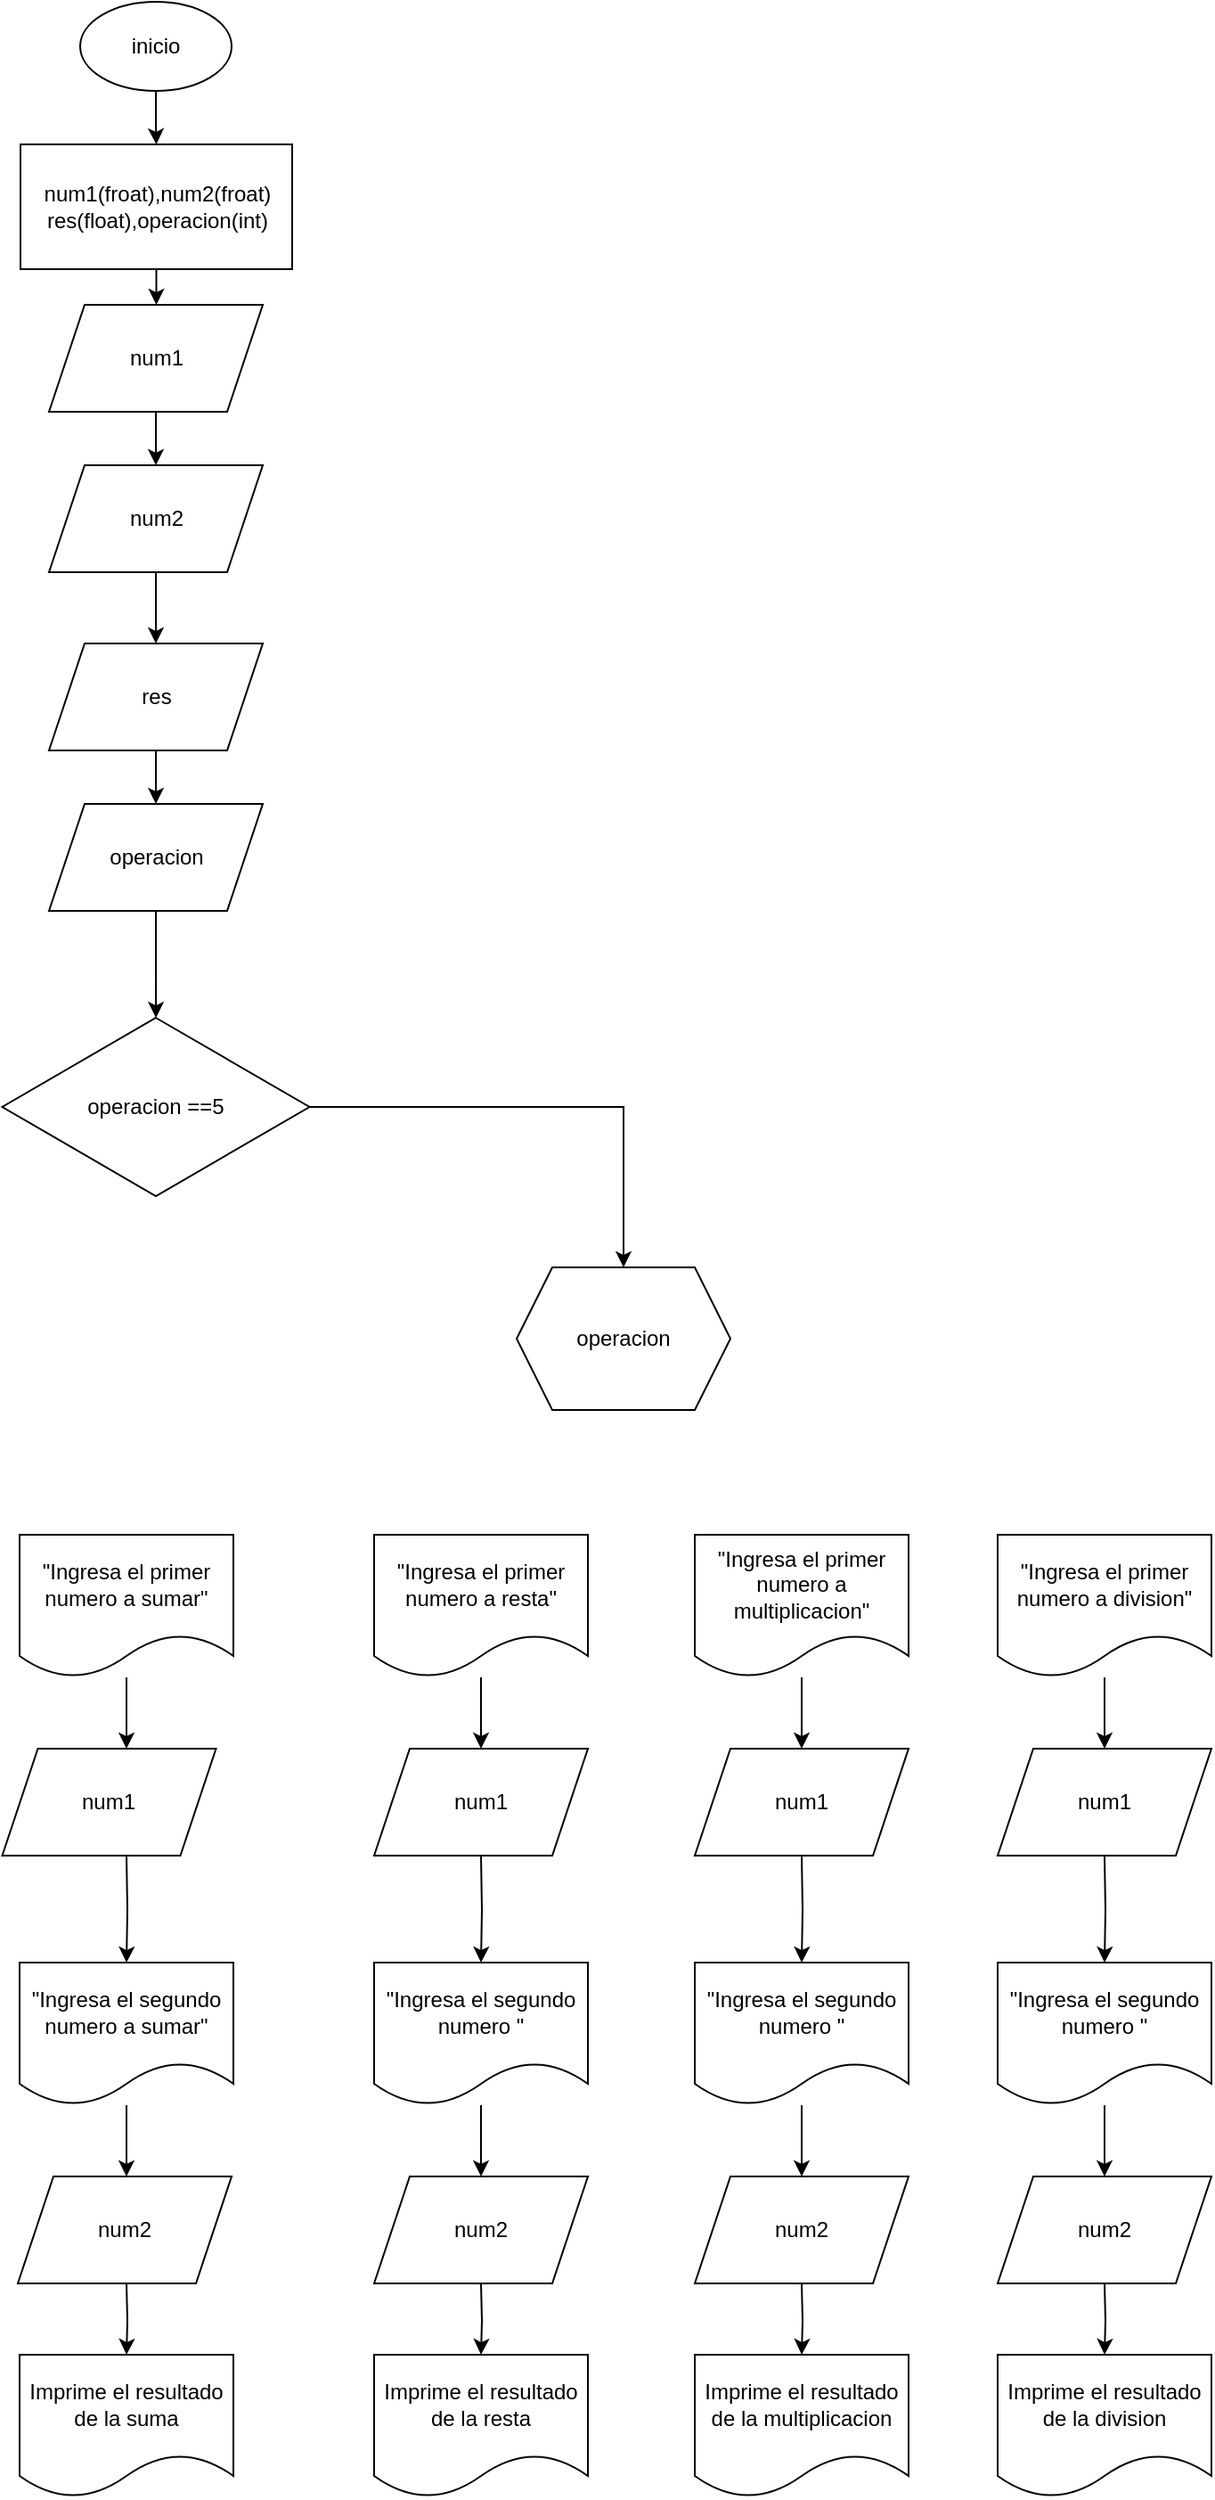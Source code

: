 <mxfile version="20.2.7" type="github">
  <diagram id="2oUdNdcL_b_8X2z0rsAY" name="Página-1">
    <mxGraphModel dx="1422" dy="794" grid="1" gridSize="10" guides="1" tooltips="1" connect="1" arrows="1" fold="1" page="1" pageScale="1" pageWidth="850" pageHeight="1100" math="0" shadow="0">
      <root>
        <mxCell id="0" />
        <mxCell id="1" parent="0" />
        <mxCell id="LV8V1AMUxR7woBJsiXBK-3" value="" style="edgeStyle=orthogonalEdgeStyle;rounded=0;orthogonalLoop=1;jettySize=auto;html=1;" edge="1" parent="1" source="LV8V1AMUxR7woBJsiXBK-1" target="LV8V1AMUxR7woBJsiXBK-2">
          <mxGeometry relative="1" as="geometry" />
        </mxCell>
        <mxCell id="LV8V1AMUxR7woBJsiXBK-1" value="inicio" style="ellipse;whiteSpace=wrap;html=1;" vertex="1" parent="1">
          <mxGeometry x="365" y="20" width="85" height="50" as="geometry" />
        </mxCell>
        <mxCell id="LV8V1AMUxR7woBJsiXBK-5" value="" style="edgeStyle=orthogonalEdgeStyle;rounded=0;orthogonalLoop=1;jettySize=auto;html=1;" edge="1" parent="1" source="LV8V1AMUxR7woBJsiXBK-2" target="LV8V1AMUxR7woBJsiXBK-4">
          <mxGeometry relative="1" as="geometry" />
        </mxCell>
        <mxCell id="LV8V1AMUxR7woBJsiXBK-2" value="num1(froat),num2(froat)&lt;br&gt;res(float),operacion(int)" style="whiteSpace=wrap;html=1;" vertex="1" parent="1">
          <mxGeometry x="331.5" y="100" width="152.5" height="70" as="geometry" />
        </mxCell>
        <mxCell id="LV8V1AMUxR7woBJsiXBK-7" value="" style="edgeStyle=orthogonalEdgeStyle;rounded=0;orthogonalLoop=1;jettySize=auto;html=1;" edge="1" parent="1" source="LV8V1AMUxR7woBJsiXBK-4" target="LV8V1AMUxR7woBJsiXBK-6">
          <mxGeometry relative="1" as="geometry" />
        </mxCell>
        <mxCell id="LV8V1AMUxR7woBJsiXBK-4" value="num1" style="shape=parallelogram;perimeter=parallelogramPerimeter;whiteSpace=wrap;html=1;fixedSize=1;" vertex="1" parent="1">
          <mxGeometry x="347.5" y="190" width="120" height="60" as="geometry" />
        </mxCell>
        <mxCell id="LV8V1AMUxR7woBJsiXBK-9" value="" style="edgeStyle=orthogonalEdgeStyle;rounded=0;orthogonalLoop=1;jettySize=auto;html=1;" edge="1" parent="1" source="LV8V1AMUxR7woBJsiXBK-6" target="LV8V1AMUxR7woBJsiXBK-8">
          <mxGeometry relative="1" as="geometry" />
        </mxCell>
        <mxCell id="LV8V1AMUxR7woBJsiXBK-6" value="num2" style="shape=parallelogram;perimeter=parallelogramPerimeter;whiteSpace=wrap;html=1;fixedSize=1;" vertex="1" parent="1">
          <mxGeometry x="347.5" y="280" width="120" height="60" as="geometry" />
        </mxCell>
        <mxCell id="LV8V1AMUxR7woBJsiXBK-11" value="" style="edgeStyle=orthogonalEdgeStyle;rounded=0;orthogonalLoop=1;jettySize=auto;html=1;" edge="1" parent="1" source="LV8V1AMUxR7woBJsiXBK-8" target="LV8V1AMUxR7woBJsiXBK-10">
          <mxGeometry relative="1" as="geometry" />
        </mxCell>
        <mxCell id="LV8V1AMUxR7woBJsiXBK-8" value="res" style="shape=parallelogram;perimeter=parallelogramPerimeter;whiteSpace=wrap;html=1;fixedSize=1;" vertex="1" parent="1">
          <mxGeometry x="347.5" y="380" width="120" height="60" as="geometry" />
        </mxCell>
        <mxCell id="LV8V1AMUxR7woBJsiXBK-13" value="" style="edgeStyle=orthogonalEdgeStyle;rounded=0;orthogonalLoop=1;jettySize=auto;html=1;" edge="1" parent="1" source="LV8V1AMUxR7woBJsiXBK-10" target="LV8V1AMUxR7woBJsiXBK-12">
          <mxGeometry relative="1" as="geometry" />
        </mxCell>
        <mxCell id="LV8V1AMUxR7woBJsiXBK-10" value="operacion" style="shape=parallelogram;perimeter=parallelogramPerimeter;whiteSpace=wrap;html=1;fixedSize=1;" vertex="1" parent="1">
          <mxGeometry x="347.5" y="470" width="120" height="60" as="geometry" />
        </mxCell>
        <mxCell id="LV8V1AMUxR7woBJsiXBK-15" value="" style="edgeStyle=orthogonalEdgeStyle;rounded=0;orthogonalLoop=1;jettySize=auto;html=1;" edge="1" parent="1" source="LV8V1AMUxR7woBJsiXBK-12" target="LV8V1AMUxR7woBJsiXBK-14">
          <mxGeometry relative="1" as="geometry" />
        </mxCell>
        <mxCell id="LV8V1AMUxR7woBJsiXBK-12" value="operacion ==5" style="rhombus;whiteSpace=wrap;html=1;" vertex="1" parent="1">
          <mxGeometry x="321.25" y="590" width="172.5" height="100" as="geometry" />
        </mxCell>
        <mxCell id="LV8V1AMUxR7woBJsiXBK-14" value="operacion" style="shape=hexagon;perimeter=hexagonPerimeter2;whiteSpace=wrap;html=1;fixedSize=1;" vertex="1" parent="1">
          <mxGeometry x="610" y="730" width="120" height="80" as="geometry" />
        </mxCell>
        <mxCell id="LV8V1AMUxR7woBJsiXBK-18" value="" style="edgeStyle=orthogonalEdgeStyle;rounded=0;orthogonalLoop=1;jettySize=auto;html=1;" edge="1" parent="1" source="LV8V1AMUxR7woBJsiXBK-16">
          <mxGeometry relative="1" as="geometry">
            <mxPoint x="391" y="1000" as="targetPoint" />
          </mxGeometry>
        </mxCell>
        <mxCell id="LV8V1AMUxR7woBJsiXBK-16" value="&quot;Ingresa el primer numero a sumar&quot;" style="shape=document;whiteSpace=wrap;html=1;boundedLbl=1;" vertex="1" parent="1">
          <mxGeometry x="331" y="880" width="120" height="80" as="geometry" />
        </mxCell>
        <mxCell id="LV8V1AMUxR7woBJsiXBK-22" style="edgeStyle=orthogonalEdgeStyle;rounded=0;orthogonalLoop=1;jettySize=auto;html=1;entryX=0.5;entryY=0;entryDx=0;entryDy=0;" edge="1" parent="1" target="LV8V1AMUxR7woBJsiXBK-19">
          <mxGeometry relative="1" as="geometry">
            <mxPoint x="391" y="1060" as="sourcePoint" />
          </mxGeometry>
        </mxCell>
        <mxCell id="LV8V1AMUxR7woBJsiXBK-23" style="edgeStyle=orthogonalEdgeStyle;rounded=0;orthogonalLoop=1;jettySize=auto;html=1;entryX=0.5;entryY=0;entryDx=0;entryDy=0;" edge="1" parent="1" source="LV8V1AMUxR7woBJsiXBK-19">
          <mxGeometry relative="1" as="geometry">
            <mxPoint x="391" y="1240" as="targetPoint" />
          </mxGeometry>
        </mxCell>
        <mxCell id="LV8V1AMUxR7woBJsiXBK-19" value="&quot;Ingresa el segundo numero a sumar&quot;" style="shape=document;whiteSpace=wrap;html=1;boundedLbl=1;" vertex="1" parent="1">
          <mxGeometry x="331" y="1120" width="120" height="80" as="geometry" />
        </mxCell>
        <mxCell id="LV8V1AMUxR7woBJsiXBK-26" value="" style="edgeStyle=orthogonalEdgeStyle;rounded=0;orthogonalLoop=1;jettySize=auto;html=1;" edge="1" parent="1" target="LV8V1AMUxR7woBJsiXBK-25">
          <mxGeometry relative="1" as="geometry">
            <mxPoint x="391" y="1300" as="sourcePoint" />
          </mxGeometry>
        </mxCell>
        <mxCell id="LV8V1AMUxR7woBJsiXBK-25" value="Imprime el resultado de la suma" style="shape=document;whiteSpace=wrap;html=1;boundedLbl=1;" vertex="1" parent="1">
          <mxGeometry x="331" y="1340" width="120" height="80" as="geometry" />
        </mxCell>
        <mxCell id="LV8V1AMUxR7woBJsiXBK-42" style="edgeStyle=orthogonalEdgeStyle;rounded=0;orthogonalLoop=1;jettySize=auto;html=1;entryX=0.5;entryY=0;entryDx=0;entryDy=0;" edge="1" parent="1" source="LV8V1AMUxR7woBJsiXBK-27">
          <mxGeometry relative="1" as="geometry">
            <mxPoint x="590" y="1000" as="targetPoint" />
          </mxGeometry>
        </mxCell>
        <mxCell id="LV8V1AMUxR7woBJsiXBK-27" value="&quot;Ingresa el primer numero a resta&quot;" style="shape=document;whiteSpace=wrap;html=1;boundedLbl=1;" vertex="1" parent="1">
          <mxGeometry x="530" y="880" width="120" height="80" as="geometry" />
        </mxCell>
        <mxCell id="LV8V1AMUxR7woBJsiXBK-43" style="edgeStyle=orthogonalEdgeStyle;rounded=0;orthogonalLoop=1;jettySize=auto;html=1;entryX=0.5;entryY=0;entryDx=0;entryDy=0;" edge="1" parent="1" target="LV8V1AMUxR7woBJsiXBK-29">
          <mxGeometry relative="1" as="geometry">
            <mxPoint x="590" y="1060" as="sourcePoint" />
          </mxGeometry>
        </mxCell>
        <mxCell id="LV8V1AMUxR7woBJsiXBK-44" style="edgeStyle=orthogonalEdgeStyle;rounded=0;orthogonalLoop=1;jettySize=auto;html=1;entryX=0.5;entryY=0;entryDx=0;entryDy=0;" edge="1" parent="1" source="LV8V1AMUxR7woBJsiXBK-29">
          <mxGeometry relative="1" as="geometry">
            <mxPoint x="590" y="1240" as="targetPoint" />
          </mxGeometry>
        </mxCell>
        <mxCell id="LV8V1AMUxR7woBJsiXBK-29" value="&quot;Ingresa el segundo numero &quot;" style="shape=document;whiteSpace=wrap;html=1;boundedLbl=1;" vertex="1" parent="1">
          <mxGeometry x="530" y="1120" width="120" height="80" as="geometry" />
        </mxCell>
        <mxCell id="LV8V1AMUxR7woBJsiXBK-45" style="edgeStyle=orthogonalEdgeStyle;rounded=0;orthogonalLoop=1;jettySize=auto;html=1;entryX=0.5;entryY=0;entryDx=0;entryDy=0;" edge="1" parent="1" target="LV8V1AMUxR7woBJsiXBK-31">
          <mxGeometry relative="1" as="geometry">
            <mxPoint x="590" y="1300" as="sourcePoint" />
          </mxGeometry>
        </mxCell>
        <mxCell id="LV8V1AMUxR7woBJsiXBK-31" value="Imprime el resultado de la resta" style="shape=document;whiteSpace=wrap;html=1;boundedLbl=1;" vertex="1" parent="1">
          <mxGeometry x="530" y="1340" width="120" height="80" as="geometry" />
        </mxCell>
        <mxCell id="LV8V1AMUxR7woBJsiXBK-46" style="edgeStyle=orthogonalEdgeStyle;rounded=0;orthogonalLoop=1;jettySize=auto;html=1;entryX=0.5;entryY=0;entryDx=0;entryDy=0;" edge="1" parent="1" source="LV8V1AMUxR7woBJsiXBK-32">
          <mxGeometry relative="1" as="geometry">
            <mxPoint x="770" y="1000" as="targetPoint" />
          </mxGeometry>
        </mxCell>
        <mxCell id="LV8V1AMUxR7woBJsiXBK-32" value="&quot;Ingresa el primer numero a multiplicacion&quot;" style="shape=document;whiteSpace=wrap;html=1;boundedLbl=1;" vertex="1" parent="1">
          <mxGeometry x="710" y="880" width="120" height="80" as="geometry" />
        </mxCell>
        <mxCell id="LV8V1AMUxR7woBJsiXBK-47" style="edgeStyle=orthogonalEdgeStyle;rounded=0;orthogonalLoop=1;jettySize=auto;html=1;entryX=0.5;entryY=0;entryDx=0;entryDy=0;" edge="1" parent="1" target="LV8V1AMUxR7woBJsiXBK-34">
          <mxGeometry relative="1" as="geometry">
            <mxPoint x="770" y="1060" as="sourcePoint" />
          </mxGeometry>
        </mxCell>
        <mxCell id="LV8V1AMUxR7woBJsiXBK-48" style="edgeStyle=orthogonalEdgeStyle;rounded=0;orthogonalLoop=1;jettySize=auto;html=1;entryX=0.5;entryY=0;entryDx=0;entryDy=0;" edge="1" parent="1" source="LV8V1AMUxR7woBJsiXBK-34">
          <mxGeometry relative="1" as="geometry">
            <mxPoint x="770" y="1240" as="targetPoint" />
          </mxGeometry>
        </mxCell>
        <mxCell id="LV8V1AMUxR7woBJsiXBK-34" value="&quot;Ingresa el segundo numero &quot;" style="shape=document;whiteSpace=wrap;html=1;boundedLbl=1;" vertex="1" parent="1">
          <mxGeometry x="710" y="1120" width="120" height="80" as="geometry" />
        </mxCell>
        <mxCell id="LV8V1AMUxR7woBJsiXBK-49" style="edgeStyle=orthogonalEdgeStyle;rounded=0;orthogonalLoop=1;jettySize=auto;html=1;entryX=0.5;entryY=0;entryDx=0;entryDy=0;" edge="1" parent="1" target="LV8V1AMUxR7woBJsiXBK-36">
          <mxGeometry relative="1" as="geometry">
            <mxPoint x="770" y="1300" as="sourcePoint" />
          </mxGeometry>
        </mxCell>
        <mxCell id="LV8V1AMUxR7woBJsiXBK-36" value="Imprime el resultado de la multiplicacion" style="shape=document;whiteSpace=wrap;html=1;boundedLbl=1;" vertex="1" parent="1">
          <mxGeometry x="710" y="1340" width="120" height="80" as="geometry" />
        </mxCell>
        <mxCell id="LV8V1AMUxR7woBJsiXBK-50" style="edgeStyle=orthogonalEdgeStyle;rounded=0;orthogonalLoop=1;jettySize=auto;html=1;entryX=0.5;entryY=0;entryDx=0;entryDy=0;" edge="1" parent="1" source="LV8V1AMUxR7woBJsiXBK-37">
          <mxGeometry relative="1" as="geometry">
            <mxPoint x="940" y="1000" as="targetPoint" />
          </mxGeometry>
        </mxCell>
        <mxCell id="LV8V1AMUxR7woBJsiXBK-37" value="&quot;Ingresa el primer numero a division&quot;" style="shape=document;whiteSpace=wrap;html=1;boundedLbl=1;" vertex="1" parent="1">
          <mxGeometry x="880" y="880" width="120" height="80" as="geometry" />
        </mxCell>
        <mxCell id="LV8V1AMUxR7woBJsiXBK-51" style="edgeStyle=orthogonalEdgeStyle;rounded=0;orthogonalLoop=1;jettySize=auto;html=1;entryX=0.5;entryY=0;entryDx=0;entryDy=0;" edge="1" parent="1" target="LV8V1AMUxR7woBJsiXBK-39">
          <mxGeometry relative="1" as="geometry">
            <mxPoint x="940" y="1060" as="sourcePoint" />
          </mxGeometry>
        </mxCell>
        <mxCell id="LV8V1AMUxR7woBJsiXBK-52" style="edgeStyle=orthogonalEdgeStyle;rounded=0;orthogonalLoop=1;jettySize=auto;html=1;entryX=0.5;entryY=0;entryDx=0;entryDy=0;" edge="1" parent="1" source="LV8V1AMUxR7woBJsiXBK-39">
          <mxGeometry relative="1" as="geometry">
            <mxPoint x="940" y="1240" as="targetPoint" />
          </mxGeometry>
        </mxCell>
        <mxCell id="LV8V1AMUxR7woBJsiXBK-39" value="&quot;Ingresa el segundo numero &quot;" style="shape=document;whiteSpace=wrap;html=1;boundedLbl=1;" vertex="1" parent="1">
          <mxGeometry x="880" y="1120" width="120" height="80" as="geometry" />
        </mxCell>
        <mxCell id="LV8V1AMUxR7woBJsiXBK-53" style="edgeStyle=orthogonalEdgeStyle;rounded=0;orthogonalLoop=1;jettySize=auto;html=1;entryX=0.5;entryY=0;entryDx=0;entryDy=0;" edge="1" parent="1" target="LV8V1AMUxR7woBJsiXBK-41">
          <mxGeometry relative="1" as="geometry">
            <mxPoint x="940" y="1300" as="sourcePoint" />
          </mxGeometry>
        </mxCell>
        <mxCell id="LV8V1AMUxR7woBJsiXBK-41" value="Imprime el resultado de la division" style="shape=document;whiteSpace=wrap;html=1;boundedLbl=1;" vertex="1" parent="1">
          <mxGeometry x="880" y="1340" width="120" height="80" as="geometry" />
        </mxCell>
        <mxCell id="LV8V1AMUxR7woBJsiXBK-54" value="num1" style="shape=parallelogram;perimeter=parallelogramPerimeter;whiteSpace=wrap;html=1;fixedSize=1;" vertex="1" parent="1">
          <mxGeometry x="321.25" y="1000" width="120" height="60" as="geometry" />
        </mxCell>
        <mxCell id="LV8V1AMUxR7woBJsiXBK-55" value="num2" style="shape=parallelogram;perimeter=parallelogramPerimeter;whiteSpace=wrap;html=1;fixedSize=1;" vertex="1" parent="1">
          <mxGeometry x="330" y="1240" width="120" height="60" as="geometry" />
        </mxCell>
        <mxCell id="LV8V1AMUxR7woBJsiXBK-56" value="num1" style="shape=parallelogram;perimeter=parallelogramPerimeter;whiteSpace=wrap;html=1;fixedSize=1;" vertex="1" parent="1">
          <mxGeometry x="710" y="1000" width="120" height="60" as="geometry" />
        </mxCell>
        <mxCell id="LV8V1AMUxR7woBJsiXBK-57" value="num1" style="shape=parallelogram;perimeter=parallelogramPerimeter;whiteSpace=wrap;html=1;fixedSize=1;" vertex="1" parent="1">
          <mxGeometry x="530" y="1000" width="120" height="60" as="geometry" />
        </mxCell>
        <mxCell id="LV8V1AMUxR7woBJsiXBK-58" value="num1" style="shape=parallelogram;perimeter=parallelogramPerimeter;whiteSpace=wrap;html=1;fixedSize=1;" vertex="1" parent="1">
          <mxGeometry x="880" y="1000" width="120" height="60" as="geometry" />
        </mxCell>
        <mxCell id="LV8V1AMUxR7woBJsiXBK-59" value="num2" style="shape=parallelogram;perimeter=parallelogramPerimeter;whiteSpace=wrap;html=1;fixedSize=1;" vertex="1" parent="1">
          <mxGeometry x="530" y="1240" width="120" height="60" as="geometry" />
        </mxCell>
        <mxCell id="LV8V1AMUxR7woBJsiXBK-60" value="num2" style="shape=parallelogram;perimeter=parallelogramPerimeter;whiteSpace=wrap;html=1;fixedSize=1;" vertex="1" parent="1">
          <mxGeometry x="710" y="1240" width="120" height="60" as="geometry" />
        </mxCell>
        <mxCell id="LV8V1AMUxR7woBJsiXBK-61" value="num2" style="shape=parallelogram;perimeter=parallelogramPerimeter;whiteSpace=wrap;html=1;fixedSize=1;" vertex="1" parent="1">
          <mxGeometry x="880" y="1240" width="120" height="60" as="geometry" />
        </mxCell>
      </root>
    </mxGraphModel>
  </diagram>
</mxfile>
